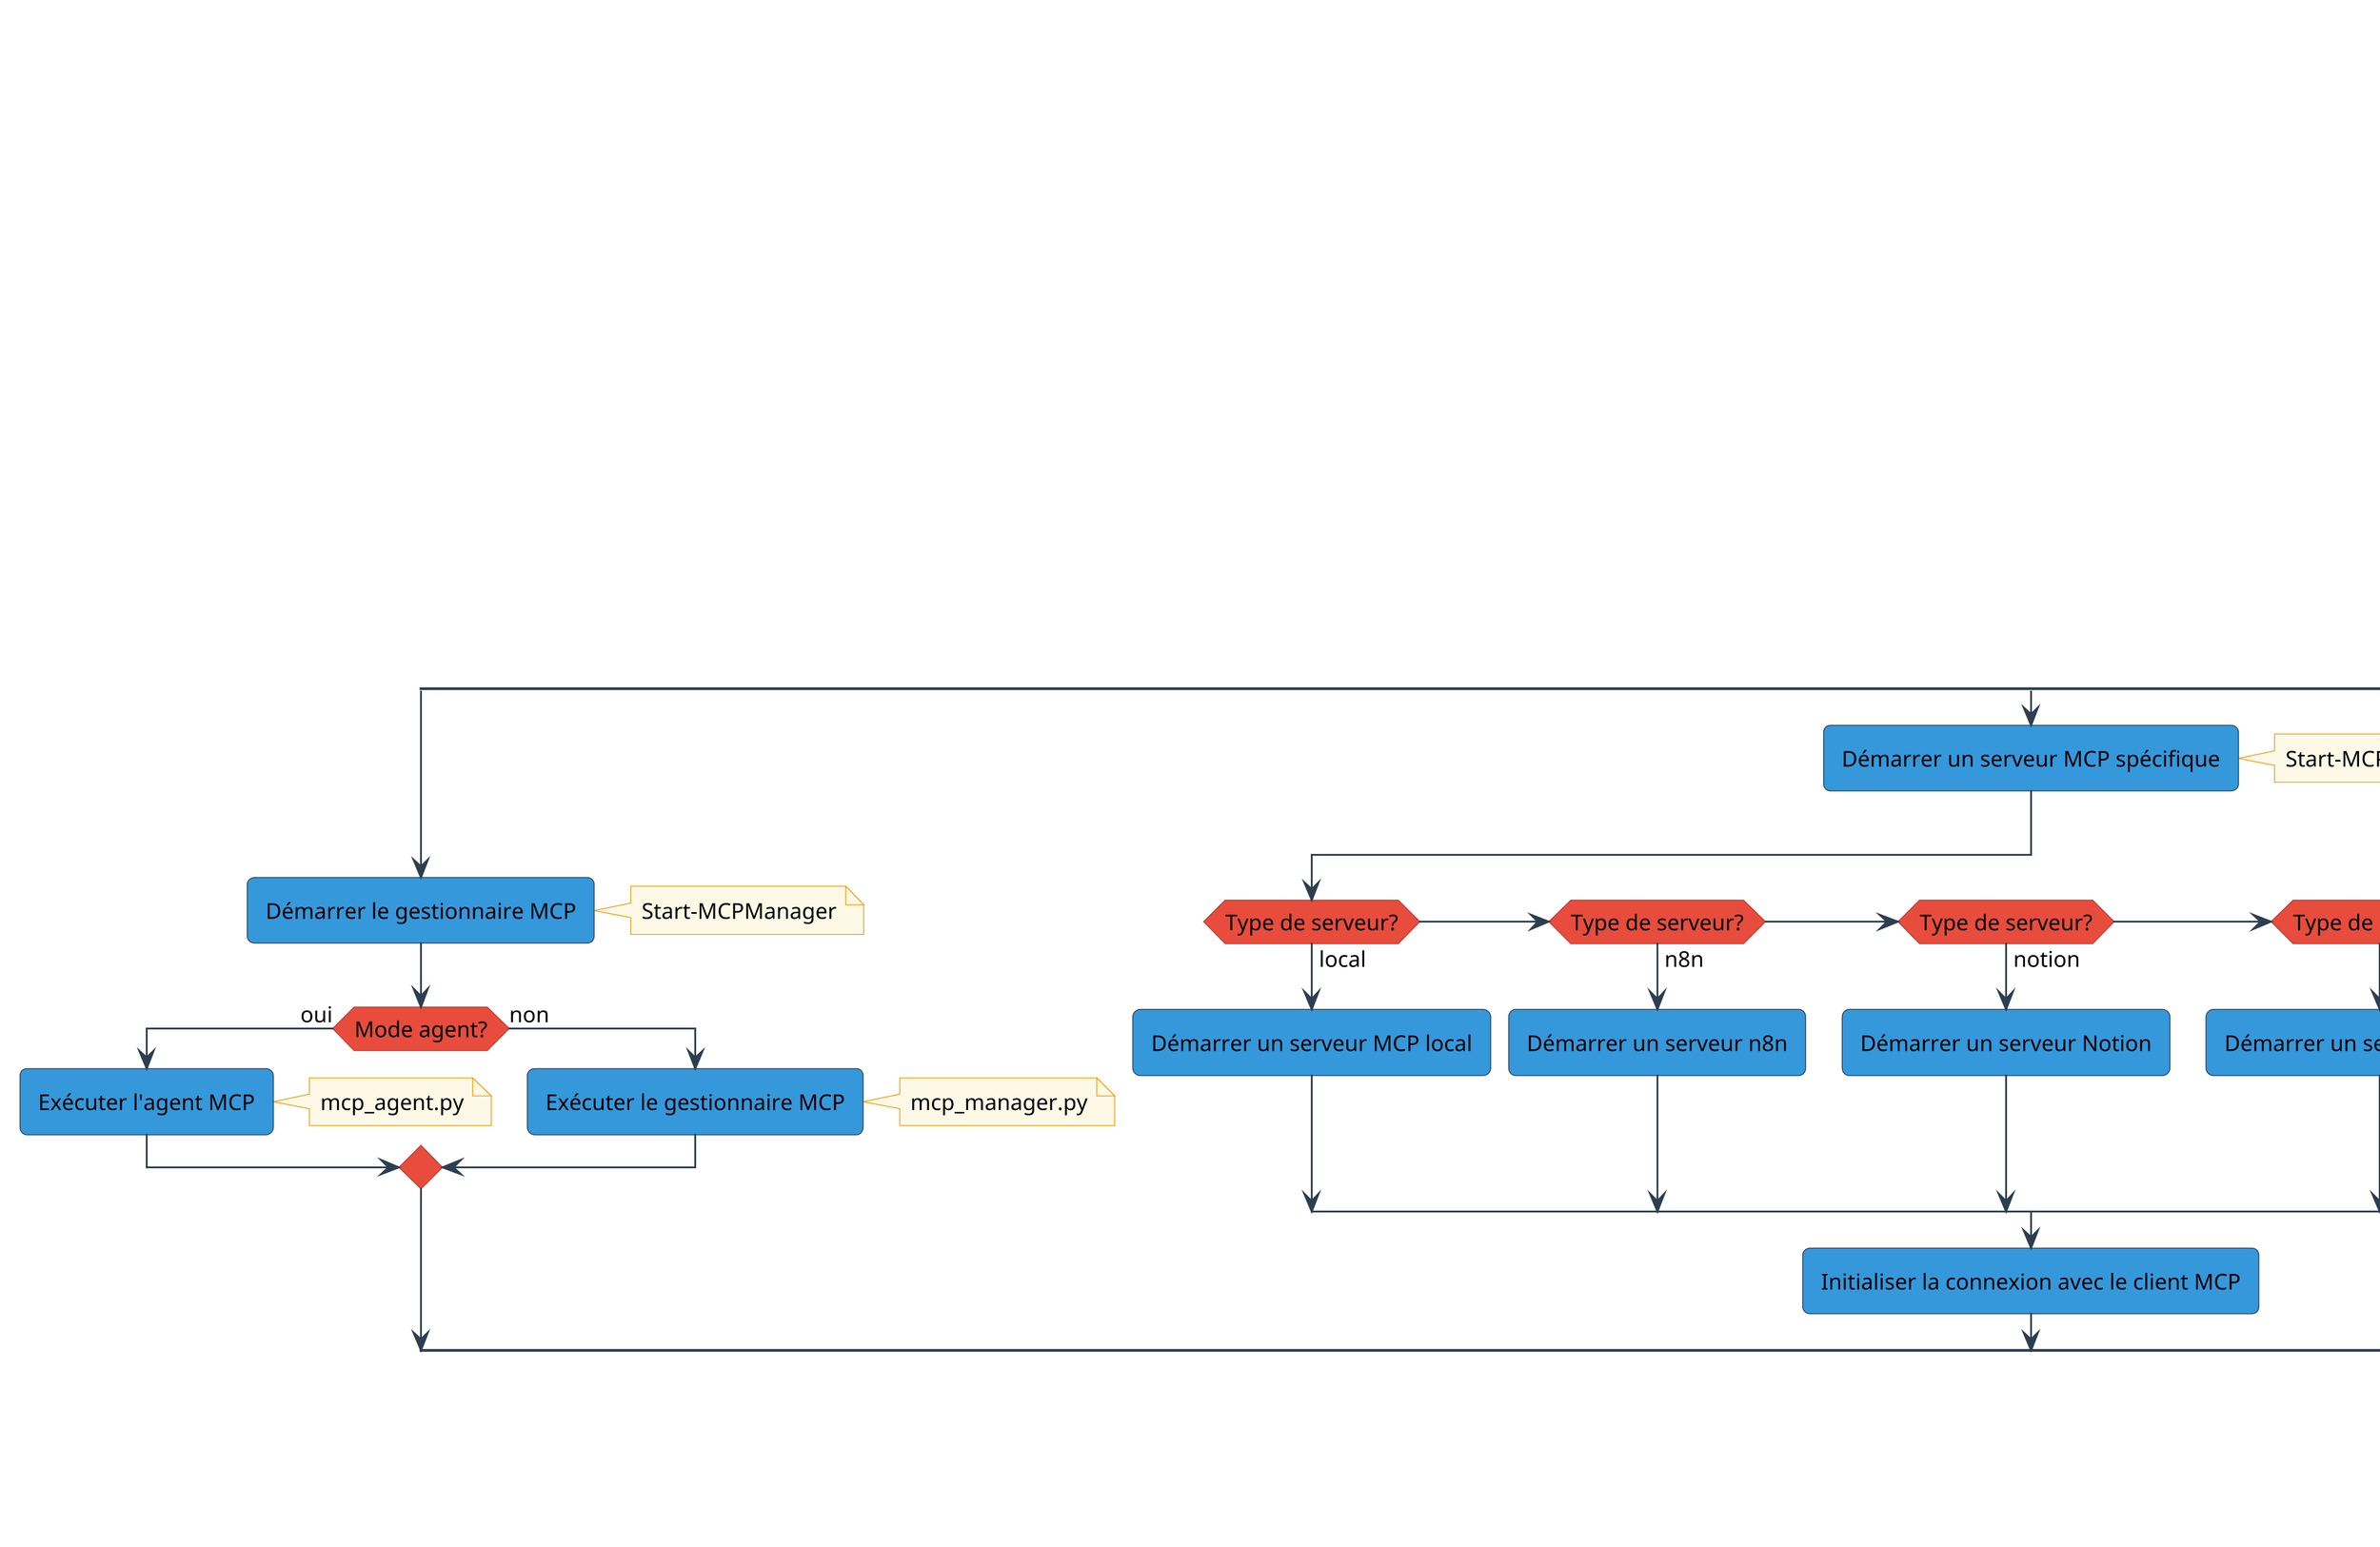 @startuml MCPManager Flow

skinparam backgroundColor white
skinparam handwritten false
skinparam monochrome false
skinparam shadowing false
skinparam defaultFontName Arial
skinparam defaultFontSize 12
skinparam roundCorner 8
skinparam dpi 300
skinparam arrowColor #2C3E50
skinparam activityBackgroundColor #3498DB
skinparam activityBorderColor #2C3E50
skinparam activityDiamondBackgroundColor #E74C3C
skinparam activityDiamondBorderColor #C0392B
skinparam noteBackgroundColor #FEF9E7
skinparam noteBorderColor #F39C12

title "Flux de gestion des serveurs MCP"

start

:Installer les dépendances;
note right: Install-MCPDependencies

:Rechercher les serveurs MCP existants;
note right: Find-MCPServers

if (Serveurs MCP trouvés?) then (oui)
  :Afficher la liste des serveurs;
else (non)
  :Créer une nouvelle configuration;
  note right: New-MCPConfiguration
endif

:Choisir une action;

split
  :Démarrer le gestionnaire MCP;
  note right: Start-MCPManager
  
  if (Mode agent?) then (oui)
    :Exécuter l'agent MCP;
    note right: mcp_agent.py
  else (non)
    :Exécuter le gestionnaire MCP;
    note right: mcp_manager.py
  endif
split again
  :Démarrer un serveur MCP spécifique;
  note right: Start-MCPServer
  
  if (Type de serveur?) then (local)
    :Démarrer un serveur MCP local;
  elseif (Type de serveur?) then (n8n)
    :Démarrer un serveur n8n;
  elseif (Type de serveur?) then (notion)
    :Démarrer un serveur Notion;
  elseif (Type de serveur?) then (gateway)
    :Démarrer un serveur Gateway;
  else (git-ingest)
    :Démarrer un serveur Git Ingest;
  endif
  
  :Initialiser la connexion avec le client MCP;
split again
  :Exécuter une commande MCP;
  note right: Invoke-MCPCommand
  
  if (Type de MCP?) then (standard)
    :Exécuter le MCP Standard;
  elseif (Type de MCP?) then (notion)
    :Exécuter le MCP Notion;
  elseif (Type de MCP?) then (gateway)
    :Exécuter le MCP Gateway;
  else (git-ingest)
    :Exécuter le MCP Git Ingest;
  endif
split again
  :Arrêter un serveur MCP;
  note right: Stop-MCPServer
  
  if (Type de serveur?) then (local)
    :Arrêter un serveur MCP local;
  elseif (Type de serveur?) then (n8n)
    :Arrêter un serveur n8n;
  elseif (Type de serveur?) then (notion)
    :Arrêter un serveur Notion;
  elseif (Type de serveur?) then (gateway)
    :Arrêter un serveur Gateway;
  else (git-ingest)
    :Arrêter un serveur Git Ingest;
  endif
end split

:Journaliser les actions;
note right: Write-MCPLog

stop

@enduml
